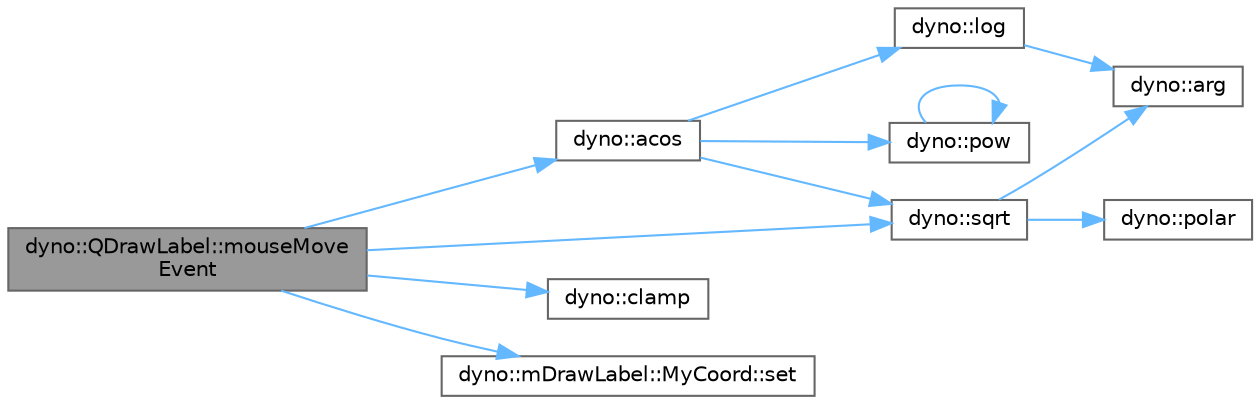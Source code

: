digraph "dyno::QDrawLabel::mouseMoveEvent"
{
 // LATEX_PDF_SIZE
  bgcolor="transparent";
  edge [fontname=Helvetica,fontsize=10,labelfontname=Helvetica,labelfontsize=10];
  node [fontname=Helvetica,fontsize=10,shape=box,height=0.2,width=0.4];
  rankdir="LR";
  Node1 [id="Node000001",label="dyno::QDrawLabel::mouseMove\lEvent",height=0.2,width=0.4,color="gray40", fillcolor="grey60", style="filled", fontcolor="black",tooltip=" "];
  Node1 -> Node2 [id="edge1_Node000001_Node000002",color="steelblue1",style="solid",tooltip=" "];
  Node2 [id="Node000002",label="dyno::acos",height=0.2,width=0.4,color="grey40", fillcolor="white", style="filled",URL="$namespacedyno.html#a98298b4e601b96fbc2f81636d0b94096",tooltip=" "];
  Node2 -> Node3 [id="edge2_Node000002_Node000003",color="steelblue1",style="solid",tooltip=" "];
  Node3 [id="Node000003",label="dyno::log",height=0.2,width=0.4,color="grey40", fillcolor="white", style="filled",URL="$namespacedyno.html#a45d04b6b1597097633cf648464d3d925",tooltip=" "];
  Node3 -> Node4 [id="edge3_Node000003_Node000004",color="steelblue1",style="solid",tooltip=" "];
  Node4 [id="Node000004",label="dyno::arg",height=0.2,width=0.4,color="grey40", fillcolor="white", style="filled",URL="$namespacedyno.html#a04befed6e1a89e4c84fbc7009f951d26",tooltip=" "];
  Node2 -> Node5 [id="edge4_Node000002_Node000005",color="steelblue1",style="solid",tooltip=" "];
  Node5 [id="Node000005",label="dyno::pow",height=0.2,width=0.4,color="grey40", fillcolor="white", style="filled",URL="$namespacedyno.html#a5bdd7542c587886740e9159c9f8aad1b",tooltip=" "];
  Node5 -> Node5 [id="edge5_Node000005_Node000005",color="steelblue1",style="solid",tooltip=" "];
  Node2 -> Node6 [id="edge6_Node000002_Node000006",color="steelblue1",style="solid",tooltip=" "];
  Node6 [id="Node000006",label="dyno::sqrt",height=0.2,width=0.4,color="grey40", fillcolor="white", style="filled",URL="$namespacedyno.html#ac2d9bbc99f7fd7afbe6b0889eff86281",tooltip=" "];
  Node6 -> Node4 [id="edge7_Node000006_Node000004",color="steelblue1",style="solid",tooltip=" "];
  Node6 -> Node7 [id="edge8_Node000006_Node000007",color="steelblue1",style="solid",tooltip=" "];
  Node7 [id="Node000007",label="dyno::polar",height=0.2,width=0.4,color="grey40", fillcolor="white", style="filled",URL="$namespacedyno.html#ac5d2551b7bf3e82e743324ebf79c203d",tooltip=" "];
  Node1 -> Node8 [id="edge9_Node000001_Node000008",color="steelblue1",style="solid",tooltip=" "];
  Node8 [id="Node000008",label="dyno::clamp",height=0.2,width=0.4,color="grey40", fillcolor="white", style="filled",URL="$namespacedyno.html#abd3e5cc4bd0a05f79e85c2eff969be87",tooltip=" "];
  Node1 -> Node9 [id="edge10_Node000001_Node000009",color="steelblue1",style="solid",tooltip=" "];
  Node9 [id="Node000009",label="dyno::mDrawLabel::MyCoord::set",height=0.2,width=0.4,color="grey40", fillcolor="white", style="filled",URL="$structdyno_1_1m_draw_label_1_1_my_coord.html#acf7c350256e02b7864caf768cee7a180",tooltip=" "];
  Node1 -> Node6 [id="edge11_Node000001_Node000006",color="steelblue1",style="solid",tooltip=" "];
}
